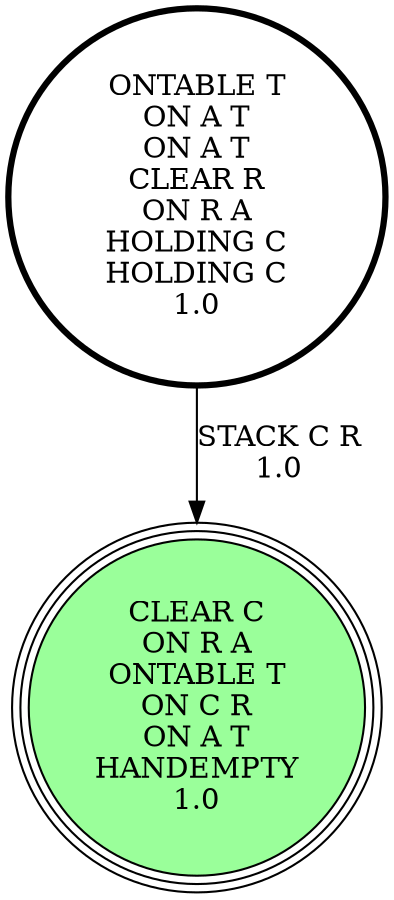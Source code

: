 digraph {
"ONTABLE T\nON A T\nON A T\nCLEAR R\nON R A\nHOLDING C\nHOLDING C\n1.0\n" -> "CLEAR C\nON R A\nONTABLE T\nON C R\nON A T\nHANDEMPTY\n1.0\n"[label="STACK C R\n1.0\n"];
"CLEAR C\nON R A\nONTABLE T\nON C R\nON A T\nHANDEMPTY\n1.0\n" [shape=circle, style=filled, fillcolor=palegreen1, peripheries=3];
"ONTABLE T\nON A T\nON A T\nCLEAR R\nON R A\nHOLDING C\nHOLDING C\n1.0\n" [shape=circle, penwidth=3];
"CLEAR C\nON R A\nONTABLE T\nON C R\nON A T\nHANDEMPTY\n1.0\n" [shape=circle, style=filled, fillcolor=palegreen1, peripheries=3];
}
